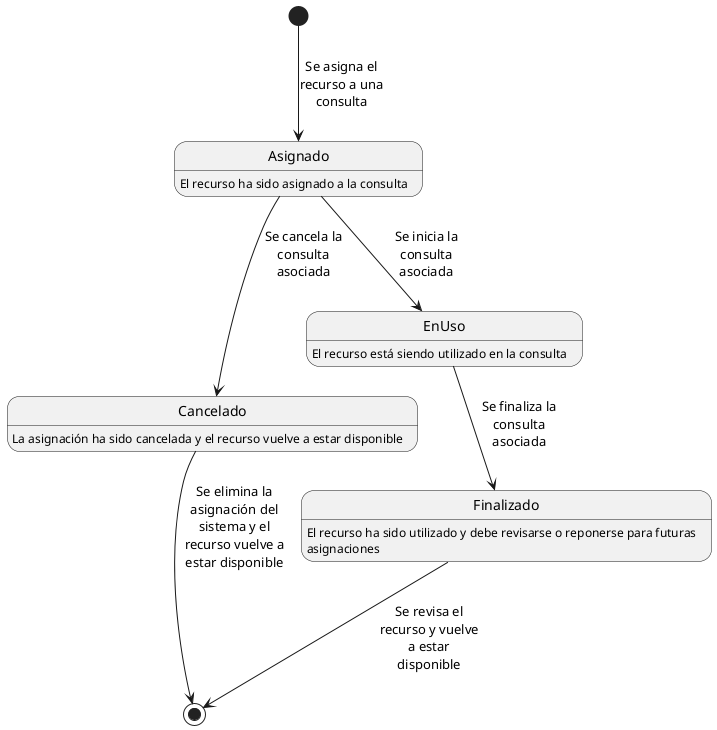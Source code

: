 @startuml Asignacion

skinparam maxMessageSize 100
skinparam wrapWidth 400

[*] --> Asignado : Se asigna el recurso a una consulta

Asignado : El recurso ha sido asignado a la consulta
Asignado --> Cancelado : Se cancela la consulta asociada
Asignado --> EnUso : Se inicia la consulta asociada

EnUso : El recurso está siendo utilizado en la consulta
EnUso --> Finalizado : Se finaliza la consulta asociada

Cancelado : La asignación ha sido cancelada y el recurso vuelve a estar disponible
Cancelado --> [*] : Se elimina la asignación del sistema y el recurso vuelve a estar disponible

Finalizado : El recurso ha sido utilizado y debe revisarse o reponerse para futuras asignaciones
Finalizado --> [*] : Se revisa el recurso y vuelve a estar disponible

@enduml